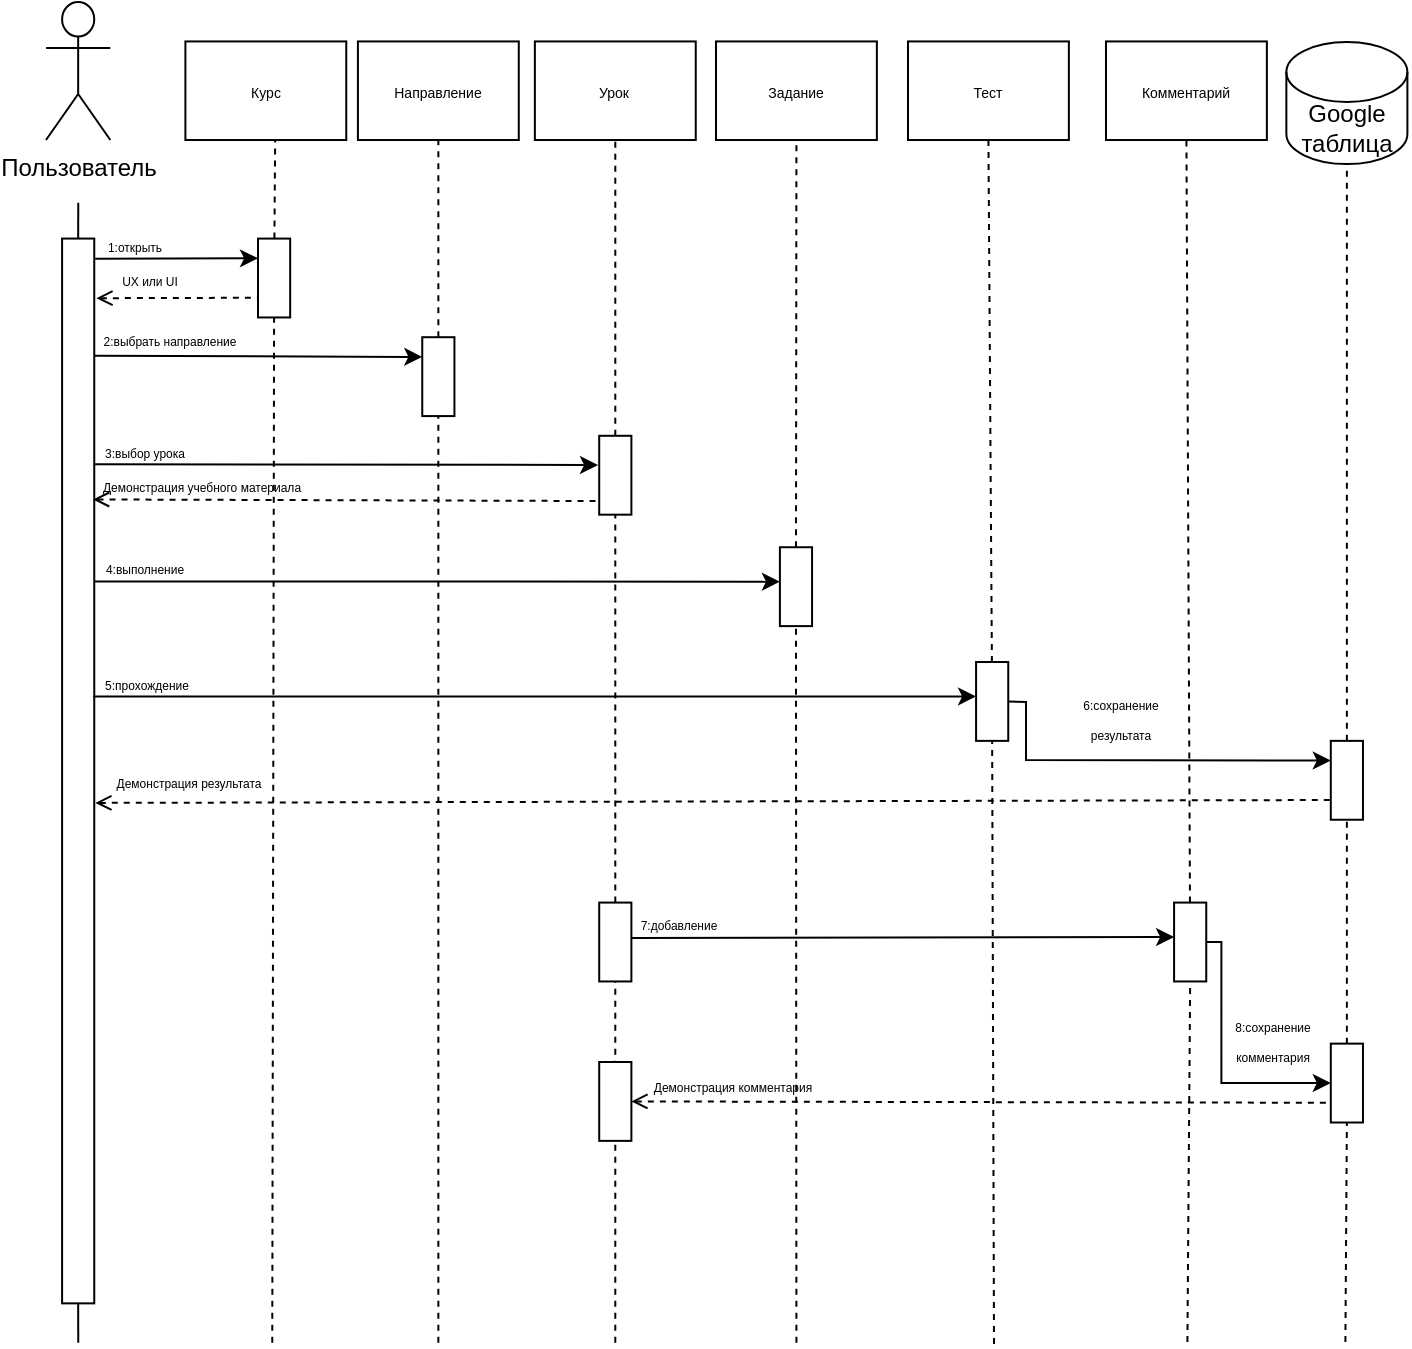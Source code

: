 <mxfile version="25.0.1">
  <diagram name="Страница — 1" id="34Tv_ijirB76yYzTuFdw">
    <mxGraphModel dx="1480" dy="877" grid="0" gridSize="10" guides="1" tooltips="1" connect="1" arrows="1" fold="1" page="1" pageScale="1" pageWidth="1169" pageHeight="1654" math="0" shadow="0">
      <root>
        <mxCell id="0" />
        <mxCell id="1" parent="0" />
        <mxCell id="b3CTi2zpxiADHtj-RF-w-2" value="Пользователь" style="shape=umlActor;verticalLabelPosition=bottom;verticalAlign=top;html=1;outlineConnect=0;" parent="1" vertex="1">
          <mxGeometry x="122" y="63" width="32.174" height="69.014" as="geometry" />
        </mxCell>
        <mxCell id="b3CTi2zpxiADHtj-RF-w-3" value="" style="endArrow=none;html=1;rounded=0;entryX=0.5;entryY=0;entryDx=0;entryDy=0;" parent="1" target="b3CTi2zpxiADHtj-RF-w-4" edge="1">
          <mxGeometry width="50" height="50" relative="1" as="geometry">
            <mxPoint x="138.13" y="163.42" as="sourcePoint" />
            <mxPoint x="141.217" y="141.871" as="targetPoint" />
          </mxGeometry>
        </mxCell>
        <mxCell id="b3CTi2zpxiADHtj-RF-w-4" value="" style="rounded=0;whiteSpace=wrap;html=1;" parent="1" vertex="1">
          <mxGeometry x="130.043" y="181.287" width="16.087" height="532.394" as="geometry" />
        </mxCell>
        <mxCell id="b3CTi2zpxiADHtj-RF-w-5" value="" style="endArrow=none;html=1;rounded=0;entryX=0.5;entryY=1;entryDx=0;entryDy=0;" parent="1" target="b3CTi2zpxiADHtj-RF-w-4" edge="1">
          <mxGeometry width="50" height="50" relative="1" as="geometry">
            <mxPoint x="138.13" y="733.42" as="sourcePoint" />
            <mxPoint x="326.217" y="1058.772" as="targetPoint" />
          </mxGeometry>
        </mxCell>
        <mxCell id="b3CTi2zpxiADHtj-RF-w-6" value="&lt;span style=&quot;font-size: 7px;&quot;&gt;Курс&lt;/span&gt;" style="rounded=0;whiteSpace=wrap;html=1;" parent="1" vertex="1">
          <mxGeometry x="191.698" y="82.716" width="80.435" height="49.296" as="geometry" />
        </mxCell>
        <mxCell id="b3CTi2zpxiADHtj-RF-w-7" value="" style="endArrow=none;dashed=1;html=1;rounded=0;entryX=0.558;entryY=0.997;entryDx=0;entryDy=0;entryPerimeter=0;" parent="1" source="b3CTi2zpxiADHtj-RF-w-9" target="b3CTi2zpxiADHtj-RF-w-6" edge="1">
          <mxGeometry width="50" height="50" relative="1" as="geometry">
            <mxPoint x="237.739" y="931.129" as="sourcePoint" />
            <mxPoint x="236.13" y="133.42" as="targetPoint" />
          </mxGeometry>
        </mxCell>
        <mxCell id="b3CTi2zpxiADHtj-RF-w-8" value="" style="endArrow=none;dashed=1;html=1;rounded=0;entryX=0.5;entryY=1;entryDx=0;entryDy=0;" parent="1" target="b3CTi2zpxiADHtj-RF-w-9" edge="1">
          <mxGeometry width="50" height="50" relative="1" as="geometry">
            <mxPoint x="235.13" y="733.42" as="sourcePoint" />
            <mxPoint x="239.385" y="220.744" as="targetPoint" />
          </mxGeometry>
        </mxCell>
        <mxCell id="b3CTi2zpxiADHtj-RF-w-9" value="" style="rounded=0;whiteSpace=wrap;html=1;" parent="1" vertex="1">
          <mxGeometry x="228.002" y="181.297" width="16.087" height="39.437" as="geometry" />
        </mxCell>
        <mxCell id="b3CTi2zpxiADHtj-RF-w-10" value="" style="endArrow=classic;html=1;rounded=0;exitX=1.027;exitY=0.019;exitDx=0;exitDy=0;exitPerimeter=0;entryX=0;entryY=0.25;entryDx=0;entryDy=0;" parent="1" source="b3CTi2zpxiADHtj-RF-w-4" target="b3CTi2zpxiADHtj-RF-w-9" edge="1">
          <mxGeometry width="50" height="50" relative="1" as="geometry">
            <mxPoint x="205.565" y="210.885" as="sourcePoint" />
            <mxPoint x="245.782" y="161.589" as="targetPoint" />
          </mxGeometry>
        </mxCell>
        <mxCell id="b3CTi2zpxiADHtj-RF-w-11" value="" style="endArrow=none;dashed=1;html=1;rounded=0;exitX=1.067;exitY=0.056;exitDx=0;exitDy=0;exitPerimeter=0;entryX=0;entryY=0.75;entryDx=0;entryDy=0;endFill=0;startArrow=open;startFill=0;" parent="1" source="b3CTi2zpxiADHtj-RF-w-4" target="b3CTi2zpxiADHtj-RF-w-9" edge="1">
          <mxGeometry width="50" height="50" relative="1" as="geometry">
            <mxPoint x="205.565" y="210.885" as="sourcePoint" />
            <mxPoint x="245.782" y="161.589" as="targetPoint" />
          </mxGeometry>
        </mxCell>
        <mxCell id="b3CTi2zpxiADHtj-RF-w-12" value="&lt;span style=&quot;font-size: 6px;&quot;&gt;UX или UI&lt;/span&gt;" style="text;html=1;align=center;verticalAlign=middle;whiteSpace=wrap;rounded=0;" parent="1" vertex="1">
          <mxGeometry x="149.26" y="193.01" width="49.87" height="16.02" as="geometry" />
        </mxCell>
        <mxCell id="b3CTi2zpxiADHtj-RF-w-13" value="&lt;font style=&quot;font-size: 6px;&quot;&gt;1:открыть&lt;/font&gt;" style="text;html=1;align=center;verticalAlign=middle;whiteSpace=wrap;rounded=0;" parent="1" vertex="1">
          <mxGeometry x="148" y="178" width="37.11" height="12.42" as="geometry" />
        </mxCell>
        <mxCell id="b3CTi2zpxiADHtj-RF-w-14" value="&lt;span style=&quot;font-size: 7px;&quot;&gt;Направление&lt;/span&gt;" style="rounded=0;whiteSpace=wrap;html=1;" parent="1" vertex="1">
          <mxGeometry x="277.956" y="82.716" width="80.435" height="49.296" as="geometry" />
        </mxCell>
        <mxCell id="b3CTi2zpxiADHtj-RF-w-15" value="" style="endArrow=none;dashed=1;html=1;rounded=0;entryX=0.5;entryY=1;entryDx=0;entryDy=0;" parent="1" source="b3CTi2zpxiADHtj-RF-w-17" target="b3CTi2zpxiADHtj-RF-w-14" edge="1">
          <mxGeometry width="50" height="50" relative="1" as="geometry">
            <mxPoint x="350.347" y="931.129" as="sourcePoint" />
            <mxPoint x="479.043" y="181.307" as="targetPoint" />
          </mxGeometry>
        </mxCell>
        <mxCell id="b3CTi2zpxiADHtj-RF-w-16" value="" style="endArrow=none;dashed=1;html=1;rounded=0;entryX=0.5;entryY=1;entryDx=0;entryDy=0;" parent="1" target="b3CTi2zpxiADHtj-RF-w-17" edge="1">
          <mxGeometry width="50" height="50" relative="1" as="geometry">
            <mxPoint x="318.173" y="733.42" as="sourcePoint" />
            <mxPoint x="350.347" y="132.012" as="targetPoint" />
          </mxGeometry>
        </mxCell>
        <mxCell id="b3CTi2zpxiADHtj-RF-w-17" value="" style="rounded=0;whiteSpace=wrap;html=1;" parent="1" vertex="1">
          <mxGeometry x="310.13" y="230.603" width="16.087" height="39.437" as="geometry" />
        </mxCell>
        <mxCell id="b3CTi2zpxiADHtj-RF-w-18" value="" style="endArrow=classic;html=1;rounded=0;exitX=1.013;exitY=0.11;exitDx=0;exitDy=0;exitPerimeter=0;entryX=0;entryY=0.25;entryDx=0;entryDy=0;" parent="1" source="b3CTi2zpxiADHtj-RF-w-4" target="b3CTi2zpxiADHtj-RF-w-17" edge="1">
          <mxGeometry width="50" height="50" relative="1" as="geometry">
            <mxPoint x="149.26" y="239.969" as="sourcePoint" />
            <mxPoint x="220.847" y="240.955" as="targetPoint" />
          </mxGeometry>
        </mxCell>
        <mxCell id="b3CTi2zpxiADHtj-RF-w-19" value="&lt;font style=&quot;font-size: 6px;&quot;&gt;2:выбрать направление&lt;/font&gt;" style="text;html=1;align=center;verticalAlign=middle;whiteSpace=wrap;rounded=0;" parent="1" vertex="1">
          <mxGeometry x="149.26" y="220.73" width="69.65" height="19.72" as="geometry" />
        </mxCell>
        <mxCell id="b3CTi2zpxiADHtj-RF-w-20" value="" style="endArrow=none;dashed=1;html=1;rounded=0;entryX=0.5;entryY=1;entryDx=0;entryDy=0;" parent="1" source="b3CTi2zpxiADHtj-RF-w-22" target="b3CTi2zpxiADHtj-RF-w-30" edge="1">
          <mxGeometry width="50" height="50" relative="1" as="geometry">
            <mxPoint x="438.826" y="931.129" as="sourcePoint" />
            <mxPoint x="407.13" y="132.42" as="targetPoint" />
          </mxGeometry>
        </mxCell>
        <mxCell id="b3CTi2zpxiADHtj-RF-w-21" value="" style="endArrow=none;dashed=1;html=1;rounded=0;entryX=0.5;entryY=1;entryDx=0;entryDy=0;" parent="1" source="L46R_o4PWHcMNnh8Rvb1-1" target="b3CTi2zpxiADHtj-RF-w-22" edge="1">
          <mxGeometry width="50" height="50" relative="1" as="geometry">
            <mxPoint x="406.652" y="733.42" as="sourcePoint" />
            <mxPoint x="438.826" y="132.012" as="targetPoint" />
          </mxGeometry>
        </mxCell>
        <mxCell id="b3CTi2zpxiADHtj-RF-w-22" value="" style="rounded=0;whiteSpace=wrap;html=1;" parent="1" vertex="1">
          <mxGeometry x="398.608" y="279.899" width="16.087" height="39.437" as="geometry" />
        </mxCell>
        <mxCell id="b3CTi2zpxiADHtj-RF-w-23" value="" style="endArrow=classic;html=1;rounded=0;exitX=0.978;exitY=0.212;exitDx=0;exitDy=0;exitPerimeter=0;entryX=-0.037;entryY=0.37;entryDx=0;entryDy=0;entryPerimeter=0;" parent="1" source="b3CTi2zpxiADHtj-RF-w-4" target="b3CTi2zpxiADHtj-RF-w-22" edge="1">
          <mxGeometry width="50" height="50" relative="1" as="geometry">
            <mxPoint x="237.739" y="239.969" as="sourcePoint" />
            <mxPoint x="309.326" y="240.955" as="targetPoint" />
          </mxGeometry>
        </mxCell>
        <mxCell id="b3CTi2zpxiADHtj-RF-w-25" value="&lt;font style=&quot;font-size: 6px;&quot;&gt;3:выбор урока&lt;/font&gt;" style="text;html=1;align=center;verticalAlign=middle;whiteSpace=wrap;rounded=0;" parent="1" vertex="1">
          <mxGeometry x="148" y="277.28" width="47.13" height="19.72" as="geometry" />
        </mxCell>
        <mxCell id="b3CTi2zpxiADHtj-RF-w-26" value="" style="endArrow=none;dashed=1;html=1;rounded=0;exitX=0.963;exitY=0.245;exitDx=0;exitDy=0;exitPerimeter=0;entryX=0.02;entryY=0.827;entryDx=0;entryDy=0;endFill=0;startArrow=open;startFill=0;entryPerimeter=0;" parent="1" source="b3CTi2zpxiADHtj-RF-w-4" target="b3CTi2zpxiADHtj-RF-w-22" edge="1">
          <mxGeometry width="50" height="50" relative="1" as="geometry">
            <mxPoint x="253.021" y="339.054" as="sourcePoint" />
            <mxPoint x="326.217" y="340.04" as="targetPoint" />
          </mxGeometry>
        </mxCell>
        <mxCell id="b3CTi2zpxiADHtj-RF-w-27" value="&lt;span style=&quot;font-size: 6px;&quot;&gt;Демонстрация учебного материала&lt;/span&gt;" style="text;html=1;align=center;verticalAlign=middle;whiteSpace=wrap;rounded=0;" parent="1" vertex="1">
          <mxGeometry x="146.13" y="297" width="108.17" height="13.24" as="geometry" />
        </mxCell>
        <mxCell id="b3CTi2zpxiADHtj-RF-w-30" value="&lt;span style=&quot;font-size: 7px;&quot;&gt;Урок&lt;/span&gt;" style="rounded=0;whiteSpace=wrap;html=1;" parent="1" vertex="1">
          <mxGeometry x="366.436" y="82.716" width="80.435" height="49.296" as="geometry" />
        </mxCell>
        <mxCell id="b3CTi2zpxiADHtj-RF-w-31" value="" style="endArrow=none;dashed=1;html=1;rounded=0;entryX=0.5;entryY=1;entryDx=0;entryDy=0;" parent="1" source="b3CTi2zpxiADHtj-RF-w-33" target="b3CTi2zpxiADHtj-RF-w-34" edge="1">
          <mxGeometry width="50" height="50" relative="1" as="geometry">
            <mxPoint x="529.386" y="931.129" as="sourcePoint" />
            <mxPoint x="497.69" y="132.42" as="targetPoint" />
          </mxGeometry>
        </mxCell>
        <mxCell id="b3CTi2zpxiADHtj-RF-w-32" value="" style="endArrow=none;dashed=1;html=1;rounded=0;entryX=0.5;entryY=1;entryDx=0;entryDy=0;" parent="1" target="b3CTi2zpxiADHtj-RF-w-33" edge="1">
          <mxGeometry width="50" height="50" relative="1" as="geometry">
            <mxPoint x="497.212" y="733.42" as="sourcePoint" />
            <mxPoint x="529.386" y="132.012" as="targetPoint" />
          </mxGeometry>
        </mxCell>
        <mxCell id="b3CTi2zpxiADHtj-RF-w-33" value="" style="rounded=0;whiteSpace=wrap;html=1;" parent="1" vertex="1">
          <mxGeometry x="488.948" y="335.619" width="16.087" height="39.437" as="geometry" />
        </mxCell>
        <mxCell id="b3CTi2zpxiADHtj-RF-w-34" value="&lt;span style=&quot;font-size: 7px;&quot;&gt;Задание&lt;/span&gt;" style="rounded=0;whiteSpace=wrap;html=1;" parent="1" vertex="1">
          <mxGeometry x="456.996" y="82.716" width="80.435" height="49.296" as="geometry" />
        </mxCell>
        <mxCell id="b3CTi2zpxiADHtj-RF-w-35" value="" style="endArrow=classic;html=1;rounded=0;exitX=1;exitY=0.322;exitDx=0;exitDy=0;exitPerimeter=0;entryX=0.001;entryY=0.437;entryDx=0;entryDy=0;entryPerimeter=0;" parent="1" source="b3CTi2zpxiADHtj-RF-w-4" target="b3CTi2zpxiADHtj-RF-w-33" edge="1">
          <mxGeometry width="50" height="50" relative="1" as="geometry">
            <mxPoint x="244.09" y="349.72" as="sourcePoint" />
            <mxPoint x="407.416" y="296.675" as="targetPoint" />
          </mxGeometry>
        </mxCell>
        <mxCell id="b3CTi2zpxiADHtj-RF-w-36" value="&lt;font style=&quot;font-size: 6px;&quot;&gt;4:выполнение&lt;/font&gt;" style="text;html=1;align=center;verticalAlign=middle;whiteSpace=wrap;rounded=0;" parent="1" vertex="1">
          <mxGeometry x="148" y="335.62" width="47.13" height="19.72" as="geometry" />
        </mxCell>
        <mxCell id="b3CTi2zpxiADHtj-RF-w-37" value="&lt;span style=&quot;font-size: 7px;&quot;&gt;Тест&lt;/span&gt;" style="rounded=0;whiteSpace=wrap;html=1;" parent="1" vertex="1">
          <mxGeometry x="552.996" y="82.716" width="80.435" height="49.296" as="geometry" />
        </mxCell>
        <mxCell id="b3CTi2zpxiADHtj-RF-w-38" value="" style="endArrow=none;dashed=1;html=1;rounded=0;entryX=0.5;entryY=1;entryDx=0;entryDy=0;" parent="1" source="b3CTi2zpxiADHtj-RF-w-39" target="b3CTi2zpxiADHtj-RF-w-37" edge="1">
          <mxGeometry width="50" height="50" relative="1" as="geometry">
            <mxPoint x="625.386" y="931.129" as="sourcePoint" />
            <mxPoint x="593.69" y="132.42" as="targetPoint" />
          </mxGeometry>
        </mxCell>
        <mxCell id="b3CTi2zpxiADHtj-RF-w-39" value="" style="rounded=0;whiteSpace=wrap;html=1;" parent="1" vertex="1">
          <mxGeometry x="587.038" y="392.999" width="16.087" height="39.437" as="geometry" />
        </mxCell>
        <mxCell id="b3CTi2zpxiADHtj-RF-w-40" value="" style="endArrow=classic;html=1;rounded=0;exitX=0.973;exitY=0.43;exitDx=0;exitDy=0;exitPerimeter=0;entryX=0.001;entryY=0.437;entryDx=0;entryDy=0;entryPerimeter=0;" parent="1" source="b3CTi2zpxiADHtj-RF-w-4" target="b3CTi2zpxiADHtj-RF-w-39" edge="1">
          <mxGeometry width="50" height="50" relative="1" as="geometry">
            <mxPoint x="244.09" y="410.38" as="sourcePoint" />
            <mxPoint x="505.506" y="354.055" as="targetPoint" />
          </mxGeometry>
        </mxCell>
        <mxCell id="b3CTi2zpxiADHtj-RF-w-41" value="" style="endArrow=none;dashed=1;html=1;rounded=0;entryX=0.5;entryY=1;entryDx=0;entryDy=0;" parent="1" target="b3CTi2zpxiADHtj-RF-w-39" edge="1">
          <mxGeometry width="50" height="50" relative="1" as="geometry">
            <mxPoint x="596" y="734" as="sourcePoint" />
            <mxPoint x="627.476" y="189.392" as="targetPoint" />
          </mxGeometry>
        </mxCell>
        <mxCell id="b3CTi2zpxiADHtj-RF-w-42" value="&lt;font style=&quot;font-size: 6px;&quot;&gt;5:прохождение&lt;/font&gt;" style="text;html=1;align=center;verticalAlign=middle;whiteSpace=wrap;rounded=0;" parent="1" vertex="1">
          <mxGeometry x="149.26" y="393" width="47.13" height="19.72" as="geometry" />
        </mxCell>
        <mxCell id="b3CTi2zpxiADHtj-RF-w-48" value="" style="endArrow=classic;html=1;rounded=0;exitX=1;exitY=0.5;exitDx=0;exitDy=0;entryX=0;entryY=0.25;entryDx=0;entryDy=0;" parent="1" source="b3CTi2zpxiADHtj-RF-w-39" target="RxThGn_nEqLPs-VsKpix-2" edge="1">
          <mxGeometry width="50" height="50" relative="1" as="geometry">
            <mxPoint x="603.13" y="433.58" as="sourcePoint" />
            <mxPoint x="665.394" y="483.242" as="targetPoint" />
            <Array as="points">
              <mxPoint x="612" y="413" />
              <mxPoint x="612" y="442" />
            </Array>
          </mxGeometry>
        </mxCell>
        <mxCell id="b3CTi2zpxiADHtj-RF-w-53" value="&lt;font style=&quot;font-size: 6px;&quot;&gt;6:сохранение результата&lt;/font&gt;" style="text;html=1;align=center;verticalAlign=middle;whiteSpace=wrap;rounded=0;" parent="1" vertex="1">
          <mxGeometry x="641.999" y="402.995" width="34.587" height="34.507" as="geometry" />
        </mxCell>
        <mxCell id="b3CTi2zpxiADHtj-RF-w-54" value="&lt;span style=&quot;font-size: 6px;&quot;&gt;Демонстрация результата&lt;/span&gt;" style="text;html=1;align=center;verticalAlign=middle;whiteSpace=wrap;rounded=0;" parent="1" vertex="1">
          <mxGeometry x="151.54" y="447.09" width="82.74" height="10.13" as="geometry" />
        </mxCell>
        <mxCell id="b3CTi2zpxiADHtj-RF-w-55" value="" style="endArrow=none;dashed=1;html=1;rounded=0;exitX=1.033;exitY=0.53;exitDx=0;exitDy=0;exitPerimeter=0;endFill=0;startArrow=open;startFill=0;entryX=0;entryY=0.75;entryDx=0;entryDy=0;" parent="1" source="b3CTi2zpxiADHtj-RF-w-4" target="RxThGn_nEqLPs-VsKpix-2" edge="1">
          <mxGeometry width="50" height="50" relative="1" as="geometry">
            <mxPoint x="154.64" y="528" as="sourcePoint" />
            <mxPoint x="652" y="503" as="targetPoint" />
          </mxGeometry>
        </mxCell>
        <mxCell id="b3CTi2zpxiADHtj-RF-w-56" value="&lt;span style=&quot;font-size: 7px;&quot;&gt;Комментарий&lt;/span&gt;" style="rounded=0;whiteSpace=wrap;html=1;" parent="1" vertex="1">
          <mxGeometry x="651.996" y="82.716" width="80.435" height="49.296" as="geometry" />
        </mxCell>
        <mxCell id="b3CTi2zpxiADHtj-RF-w-57" value="" style="endArrow=none;dashed=1;html=1;rounded=0;entryX=0.5;entryY=1;entryDx=0;entryDy=0;" parent="1" source="b3CTi2zpxiADHtj-RF-w-58" target="b3CTi2zpxiADHtj-RF-w-56" edge="1">
          <mxGeometry width="50" height="50" relative="1" as="geometry">
            <mxPoint x="724.386" y="1051.419" as="sourcePoint" />
            <mxPoint x="692.69" y="252.71" as="targetPoint" />
          </mxGeometry>
        </mxCell>
        <mxCell id="b3CTi2zpxiADHtj-RF-w-58" value="" style="rounded=0;whiteSpace=wrap;html=1;" parent="1" vertex="1">
          <mxGeometry x="686.038" y="513.289" width="16.087" height="39.437" as="geometry" />
        </mxCell>
        <mxCell id="b3CTi2zpxiADHtj-RF-w-59" value="" style="endArrow=none;dashed=1;html=1;rounded=0;entryX=0.5;entryY=1;entryDx=0;entryDy=0;" parent="1" target="b3CTi2zpxiADHtj-RF-w-58" edge="1">
          <mxGeometry width="50" height="50" relative="1" as="geometry">
            <mxPoint x="692.7" y="733" as="sourcePoint" />
            <mxPoint x="726.476" y="309.682" as="targetPoint" />
          </mxGeometry>
        </mxCell>
        <mxCell id="b3CTi2zpxiADHtj-RF-w-60" value="" style="endArrow=classic;html=1;rounded=0;exitX=1;exitY=0.5;exitDx=0;exitDy=0;entryX=0;entryY=0.5;entryDx=0;entryDy=0;" parent="1" source="b3CTi2zpxiADHtj-RF-w-58" target="b3CTi2zpxiADHtj-RF-w-64" edge="1">
          <mxGeometry width="50" height="50" relative="1" as="geometry">
            <mxPoint x="702.13" y="553.87" as="sourcePoint" />
            <mxPoint x="766.0" y="613.391" as="targetPoint" />
            <Array as="points">
              <mxPoint x="709.7" y="533" />
              <mxPoint x="709.695" y="603.532" />
            </Array>
          </mxGeometry>
        </mxCell>
        <mxCell id="b3CTi2zpxiADHtj-RF-w-61" value="Google таблица" style="shape=cylinder3;whiteSpace=wrap;html=1;boundedLbl=1;backgroundOutline=1;size=15;" parent="1" vertex="1">
          <mxGeometry x="742.18" y="83" width="60.52" height="61.05" as="geometry" />
        </mxCell>
        <mxCell id="b3CTi2zpxiADHtj-RF-w-62" value="" style="endArrow=none;dashed=1;html=1;rounded=0;entryX=0.5;entryY=1;entryDx=0;entryDy=0;exitX=0.5;exitY=0;exitDx=0;exitDy=0;entryPerimeter=0;" parent="1" source="RxThGn_nEqLPs-VsKpix-2" target="b3CTi2zpxiADHtj-RF-w-61" edge="1">
          <mxGeometry width="50" height="50" relative="1" as="geometry">
            <mxPoint x="860.108" y="485.222" as="sourcePoint" />
            <mxPoint x="860.108" y="278.18" as="targetPoint" />
          </mxGeometry>
        </mxCell>
        <mxCell id="b3CTi2zpxiADHtj-RF-w-63" value="" style="endArrow=none;dashed=1;html=1;rounded=0;entryX=0.5;entryY=1;entryDx=0;entryDy=0;" parent="1" target="b3CTi2zpxiADHtj-RF-w-64" edge="1">
          <mxGeometry width="50" height="50" relative="1" as="geometry">
            <mxPoint x="771.7" y="733" as="sourcePoint" />
            <mxPoint x="860.108" y="524.659" as="targetPoint" />
          </mxGeometry>
        </mxCell>
        <mxCell id="b3CTi2zpxiADHtj-RF-w-64" value="" style="rounded=0;whiteSpace=wrap;html=1;" parent="1" vertex="1">
          <mxGeometry x="764.394" y="583.814" width="16.087" height="39.437" as="geometry" />
        </mxCell>
        <mxCell id="b3CTi2zpxiADHtj-RF-w-65" value="&lt;font style=&quot;font-size: 6px;&quot;&gt;8:сохранение комментария&lt;/font&gt;" style="text;html=1;align=center;verticalAlign=middle;whiteSpace=wrap;rounded=0;" parent="1" vertex="1">
          <mxGeometry x="717.739" y="564.095" width="34.587" height="34.507" as="geometry" />
        </mxCell>
        <mxCell id="b3CTi2zpxiADHtj-RF-w-66" value="" style="endArrow=classic;html=1;rounded=0;entryX=0.001;entryY=0.437;entryDx=0;entryDy=0;entryPerimeter=0;exitX=1.015;exitY=0.449;exitDx=0;exitDy=0;exitPerimeter=0;" parent="1" source="L46R_o4PWHcMNnh8Rvb1-1" target="b3CTi2zpxiADHtj-RF-w-58" edge="1">
          <mxGeometry width="50" height="50" relative="1" as="geometry">
            <mxPoint x="422" y="531" as="sourcePoint" />
            <mxPoint x="663.806" y="474.345" as="targetPoint" />
          </mxGeometry>
        </mxCell>
        <mxCell id="b3CTi2zpxiADHtj-RF-w-67" value="" style="endArrow=none;dashed=1;html=1;rounded=0;entryX=0;entryY=0.75;entryDx=0;entryDy=0;endFill=0;startArrow=open;startFill=0;exitX=1;exitY=0.5;exitDx=0;exitDy=0;" parent="1" source="L46R_o4PWHcMNnh8Rvb1-3" target="b3CTi2zpxiADHtj-RF-w-64" edge="1">
          <mxGeometry width="50" height="50" relative="1" as="geometry">
            <mxPoint x="412" y="613" as="sourcePoint" />
            <mxPoint x="565.94" y="649.29" as="targetPoint" />
          </mxGeometry>
        </mxCell>
        <mxCell id="b3CTi2zpxiADHtj-RF-w-72" value="&lt;font style=&quot;font-size: 6px;&quot;&gt;7:добавление&lt;/font&gt;" style="text;html=1;align=center;verticalAlign=middle;whiteSpace=wrap;rounded=0;" parent="1" vertex="1">
          <mxGeometry x="414.7" y="513.29" width="47.13" height="19.72" as="geometry" />
        </mxCell>
        <mxCell id="b3CTi2zpxiADHtj-RF-w-73" value="&lt;span style=&quot;font-size: 6px;&quot;&gt;Демонстрация комментария&lt;/span&gt;" style="text;html=1;align=center;verticalAlign=middle;whiteSpace=wrap;rounded=0;" parent="1" vertex="1">
          <mxGeometry x="422" y="596.91" width="87.49" height="13.24" as="geometry" />
        </mxCell>
        <mxCell id="RxThGn_nEqLPs-VsKpix-1" value="" style="endArrow=none;dashed=1;html=1;rounded=0;entryX=0.5;entryY=1;entryDx=0;entryDy=0;exitX=0.5;exitY=0;exitDx=0;exitDy=0;" parent="1" source="b3CTi2zpxiADHtj-RF-w-64" target="RxThGn_nEqLPs-VsKpix-2" edge="1">
          <mxGeometry width="50" height="50" relative="1" as="geometry">
            <mxPoint x="830.01" y="581.62" as="sourcePoint" />
            <mxPoint x="918.418" y="373.279" as="targetPoint" />
          </mxGeometry>
        </mxCell>
        <mxCell id="RxThGn_nEqLPs-VsKpix-2" value="" style="rounded=0;whiteSpace=wrap;html=1;" parent="1" vertex="1">
          <mxGeometry x="764.394" y="432.434" width="16.087" height="39.437" as="geometry" />
        </mxCell>
        <mxCell id="L46R_o4PWHcMNnh8Rvb1-2" value="" style="endArrow=none;dashed=1;html=1;rounded=0;entryX=0.5;entryY=1;entryDx=0;entryDy=0;" parent="1" target="L46R_o4PWHcMNnh8Rvb1-1" edge="1">
          <mxGeometry width="50" height="50" relative="1" as="geometry">
            <mxPoint x="406.652" y="733.42" as="sourcePoint" />
            <mxPoint x="407" y="319" as="targetPoint" />
          </mxGeometry>
        </mxCell>
        <mxCell id="L46R_o4PWHcMNnh8Rvb1-1" value="" style="rounded=0;whiteSpace=wrap;html=1;" parent="1" vertex="1">
          <mxGeometry x="398.608" y="513.289" width="16.087" height="39.437" as="geometry" />
        </mxCell>
        <mxCell id="L46R_o4PWHcMNnh8Rvb1-3" value="" style="rounded=0;whiteSpace=wrap;html=1;" parent="1" vertex="1">
          <mxGeometry x="398.608" y="592.999" width="16.087" height="39.437" as="geometry" />
        </mxCell>
      </root>
    </mxGraphModel>
  </diagram>
</mxfile>
